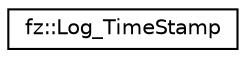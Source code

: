 digraph "Graphical Class Hierarchy"
{
 // LATEX_PDF_SIZE
  edge [fontname="Helvetica",fontsize="10",labelfontname="Helvetica",labelfontsize="10"];
  node [fontname="Helvetica",fontsize="10",shape=record];
  rankdir="LR";
  Node0 [label="fz::Log_TimeStamp",height=0.2,width=0.4,color="black", fillcolor="white", style="filled",URL="$structfz_1_1Log__TimeStamp.html",tooltip="Timestamp IDs in the format required for Log IDs."];
}
